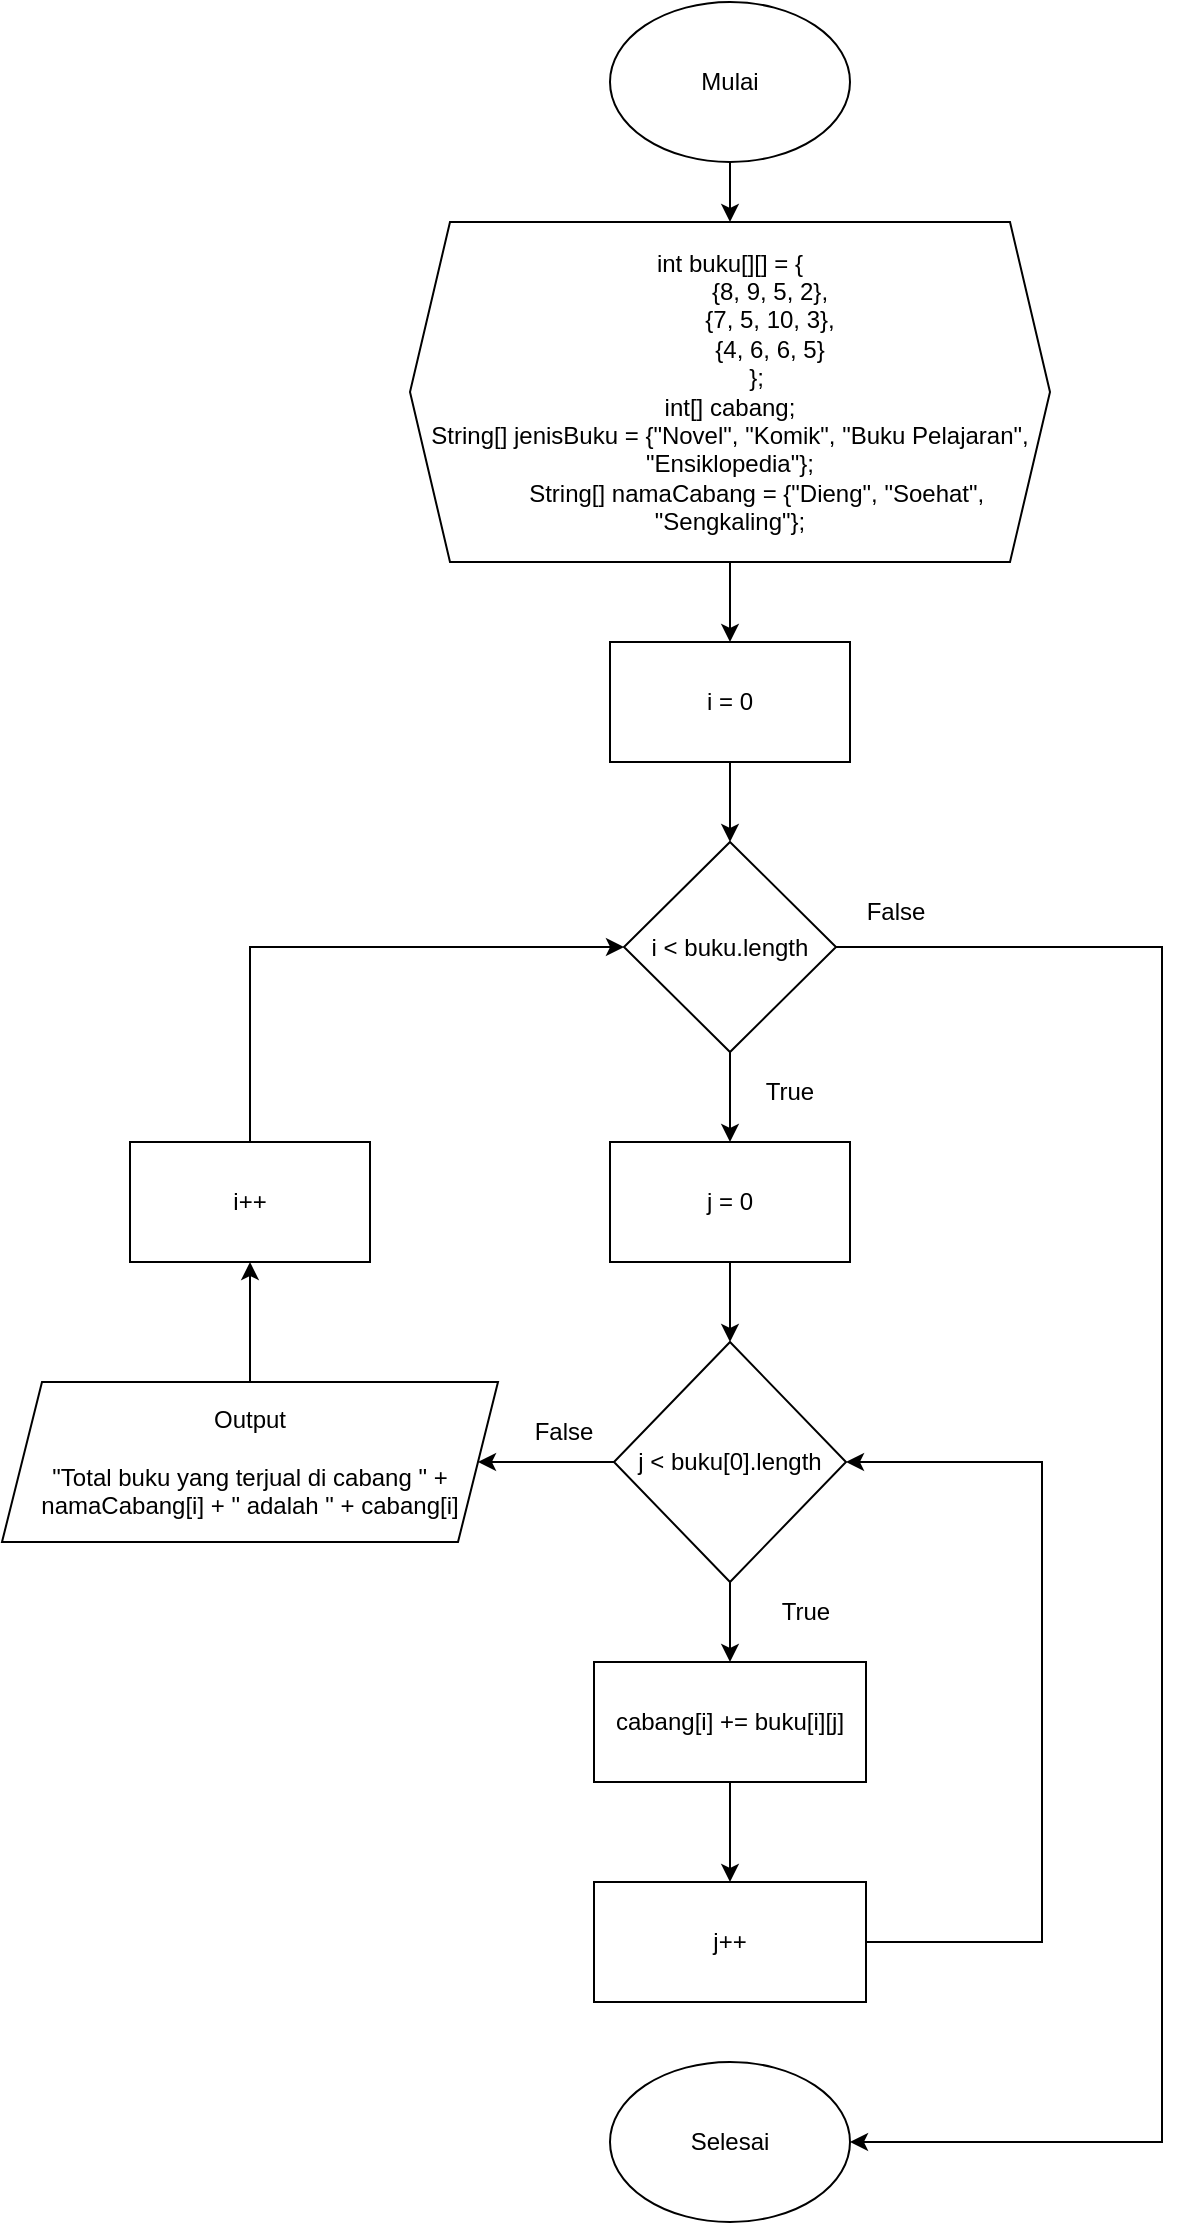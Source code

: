 <mxfile version="20.5.3" type="github" pages="2">
  <diagram id="BPicuB52Qrg6LvnHKMhH" name="No. 1">
    <mxGraphModel dx="1278" dy="481" grid="1" gridSize="10" guides="1" tooltips="1" connect="1" arrows="1" fold="1" page="1" pageScale="1" pageWidth="827" pageHeight="1169" math="0" shadow="0">
      <root>
        <mxCell id="0" />
        <mxCell id="1" parent="0" />
        <mxCell id="z7K-Ujg7IoMI-AG9SJaT-3" value="" style="edgeStyle=orthogonalEdgeStyle;rounded=0;orthogonalLoop=1;jettySize=auto;html=1;" edge="1" parent="1" source="z7K-Ujg7IoMI-AG9SJaT-1" target="z7K-Ujg7IoMI-AG9SJaT-2">
          <mxGeometry relative="1" as="geometry" />
        </mxCell>
        <mxCell id="z7K-Ujg7IoMI-AG9SJaT-1" value="Mulai" style="ellipse;whiteSpace=wrap;html=1;" vertex="1" parent="1">
          <mxGeometry x="354" y="30" width="120" height="80" as="geometry" />
        </mxCell>
        <mxCell id="seCFmgC-9JngxIVdRE2E-2" value="" style="edgeStyle=orthogonalEdgeStyle;rounded=0;orthogonalLoop=1;jettySize=auto;html=1;" edge="1" parent="1" source="z7K-Ujg7IoMI-AG9SJaT-2" target="seCFmgC-9JngxIVdRE2E-1">
          <mxGeometry relative="1" as="geometry" />
        </mxCell>
        <mxCell id="z7K-Ujg7IoMI-AG9SJaT-2" value="&lt;div&gt;int buku[][] = {&lt;/div&gt;&lt;div&gt;&amp;nbsp; &amp;nbsp; &amp;nbsp; &amp;nbsp; &amp;nbsp; &amp;nbsp; {8, 9, 5, 2},&lt;/div&gt;&lt;div&gt;&amp;nbsp; &amp;nbsp; &amp;nbsp; &amp;nbsp; &amp;nbsp; &amp;nbsp; {7, 5, 10, 3},&lt;/div&gt;&lt;div&gt;&amp;nbsp; &amp;nbsp; &amp;nbsp; &amp;nbsp; &amp;nbsp; &amp;nbsp; {4, 6, 6, 5}&lt;/div&gt;&lt;div&gt;&amp;nbsp; &amp;nbsp; &amp;nbsp; &amp;nbsp; };&lt;/div&gt;&lt;div&gt;int[] cabang;&lt;br&gt;&lt;/div&gt;&lt;div&gt;&lt;span style=&quot;background-color: initial;&quot;&gt;String[] jenisBuku = {&quot;Novel&quot;, &quot;Komik&quot;, &quot;Buku Pelajaran&quot;, &quot;Ensiklopedia&quot;};&lt;/span&gt;&lt;/div&gt;&lt;div&gt;&amp;nbsp; &amp;nbsp; &amp;nbsp; &amp;nbsp; String[] namaCabang = {&quot;Dieng&quot;, &quot;Soehat&quot;, &quot;Sengkaling&quot;};&lt;/div&gt;" style="shape=hexagon;perimeter=hexagonPerimeter2;whiteSpace=wrap;html=1;fixedSize=1;" vertex="1" parent="1">
          <mxGeometry x="254" y="140" width="320" height="170" as="geometry" />
        </mxCell>
        <mxCell id="seCFmgC-9JngxIVdRE2E-10" value="" style="edgeStyle=orthogonalEdgeStyle;rounded=0;orthogonalLoop=1;jettySize=auto;html=1;" edge="1" parent="1" source="seCFmgC-9JngxIVdRE2E-1" target="seCFmgC-9JngxIVdRE2E-9">
          <mxGeometry relative="1" as="geometry" />
        </mxCell>
        <mxCell id="seCFmgC-9JngxIVdRE2E-1" value="i = 0" style="whiteSpace=wrap;html=1;" vertex="1" parent="1">
          <mxGeometry x="354" y="350" width="120" height="60" as="geometry" />
        </mxCell>
        <mxCell id="seCFmgC-9JngxIVdRE2E-12" value="" style="edgeStyle=orthogonalEdgeStyle;rounded=0;orthogonalLoop=1;jettySize=auto;html=1;" edge="1" parent="1" source="seCFmgC-9JngxIVdRE2E-9" target="seCFmgC-9JngxIVdRE2E-11">
          <mxGeometry relative="1" as="geometry" />
        </mxCell>
        <mxCell id="seCFmgC-9JngxIVdRE2E-30" style="edgeStyle=orthogonalEdgeStyle;rounded=0;orthogonalLoop=1;jettySize=auto;html=1;exitX=1;exitY=0.5;exitDx=0;exitDy=0;entryX=1;entryY=0.5;entryDx=0;entryDy=0;" edge="1" parent="1" source="seCFmgC-9JngxIVdRE2E-9" target="seCFmgC-9JngxIVdRE2E-29">
          <mxGeometry relative="1" as="geometry">
            <Array as="points">
              <mxPoint x="630" y="503" />
              <mxPoint x="630" y="1100" />
            </Array>
          </mxGeometry>
        </mxCell>
        <mxCell id="seCFmgC-9JngxIVdRE2E-9" value="i &amp;lt; buku.length" style="rhombus;whiteSpace=wrap;html=1;" vertex="1" parent="1">
          <mxGeometry x="361" y="450" width="106" height="105" as="geometry" />
        </mxCell>
        <mxCell id="seCFmgC-9JngxIVdRE2E-14" value="" style="edgeStyle=orthogonalEdgeStyle;rounded=0;orthogonalLoop=1;jettySize=auto;html=1;" edge="1" parent="1" source="seCFmgC-9JngxIVdRE2E-11" target="seCFmgC-9JngxIVdRE2E-13">
          <mxGeometry relative="1" as="geometry" />
        </mxCell>
        <mxCell id="seCFmgC-9JngxIVdRE2E-11" value="j = 0" style="whiteSpace=wrap;html=1;" vertex="1" parent="1">
          <mxGeometry x="354" y="600" width="120" height="60" as="geometry" />
        </mxCell>
        <mxCell id="seCFmgC-9JngxIVdRE2E-17" value="" style="edgeStyle=orthogonalEdgeStyle;rounded=0;orthogonalLoop=1;jettySize=auto;html=1;" edge="1" parent="1" source="seCFmgC-9JngxIVdRE2E-13" target="seCFmgC-9JngxIVdRE2E-16">
          <mxGeometry relative="1" as="geometry" />
        </mxCell>
        <mxCell id="seCFmgC-9JngxIVdRE2E-24" value="" style="edgeStyle=orthogonalEdgeStyle;rounded=0;orthogonalLoop=1;jettySize=auto;html=1;" edge="1" parent="1" source="seCFmgC-9JngxIVdRE2E-13" target="seCFmgC-9JngxIVdRE2E-23">
          <mxGeometry relative="1" as="geometry" />
        </mxCell>
        <mxCell id="seCFmgC-9JngxIVdRE2E-13" value="j &amp;lt; buku[0].length" style="rhombus;whiteSpace=wrap;html=1;" vertex="1" parent="1">
          <mxGeometry x="356" y="700" width="116" height="120" as="geometry" />
        </mxCell>
        <mxCell id="seCFmgC-9JngxIVdRE2E-19" value="" style="edgeStyle=orthogonalEdgeStyle;rounded=0;orthogonalLoop=1;jettySize=auto;html=1;" edge="1" parent="1" source="seCFmgC-9JngxIVdRE2E-16" target="seCFmgC-9JngxIVdRE2E-18">
          <mxGeometry relative="1" as="geometry" />
        </mxCell>
        <mxCell id="seCFmgC-9JngxIVdRE2E-16" value="cabang[i] += buku[i][j]" style="whiteSpace=wrap;html=1;" vertex="1" parent="1">
          <mxGeometry x="346" y="860" width="136" height="60" as="geometry" />
        </mxCell>
        <mxCell id="seCFmgC-9JngxIVdRE2E-20" style="edgeStyle=orthogonalEdgeStyle;rounded=0;orthogonalLoop=1;jettySize=auto;html=1;exitX=1;exitY=0.5;exitDx=0;exitDy=0;entryX=1;entryY=0.5;entryDx=0;entryDy=0;" edge="1" parent="1" source="seCFmgC-9JngxIVdRE2E-18" target="seCFmgC-9JngxIVdRE2E-13">
          <mxGeometry relative="1" as="geometry">
            <Array as="points">
              <mxPoint x="570" y="1000" />
              <mxPoint x="570" y="760" />
            </Array>
          </mxGeometry>
        </mxCell>
        <mxCell id="seCFmgC-9JngxIVdRE2E-18" value="j++" style="whiteSpace=wrap;html=1;" vertex="1" parent="1">
          <mxGeometry x="346" y="970" width="136" height="60" as="geometry" />
        </mxCell>
        <mxCell id="seCFmgC-9JngxIVdRE2E-26" value="" style="edgeStyle=orthogonalEdgeStyle;rounded=0;orthogonalLoop=1;jettySize=auto;html=1;" edge="1" parent="1" source="seCFmgC-9JngxIVdRE2E-23" target="seCFmgC-9JngxIVdRE2E-25">
          <mxGeometry relative="1" as="geometry" />
        </mxCell>
        <mxCell id="seCFmgC-9JngxIVdRE2E-23" value="Output&lt;br&gt;&lt;br&gt;&quot;Total buku yang terjual di cabang &quot; + namaCabang[i] + &quot; adalah &quot; + cabang[i]" style="shape=parallelogram;perimeter=parallelogramPerimeter;whiteSpace=wrap;html=1;fixedSize=1;" vertex="1" parent="1">
          <mxGeometry x="50" y="720" width="248" height="80" as="geometry" />
        </mxCell>
        <mxCell id="seCFmgC-9JngxIVdRE2E-27" style="edgeStyle=orthogonalEdgeStyle;rounded=0;orthogonalLoop=1;jettySize=auto;html=1;exitX=0.5;exitY=0;exitDx=0;exitDy=0;entryX=0;entryY=0.5;entryDx=0;entryDy=0;" edge="1" parent="1" source="seCFmgC-9JngxIVdRE2E-25" target="seCFmgC-9JngxIVdRE2E-9">
          <mxGeometry relative="1" as="geometry" />
        </mxCell>
        <mxCell id="seCFmgC-9JngxIVdRE2E-25" value="i++" style="whiteSpace=wrap;html=1;" vertex="1" parent="1">
          <mxGeometry x="114" y="600" width="120" height="60" as="geometry" />
        </mxCell>
        <mxCell id="seCFmgC-9JngxIVdRE2E-29" value="Selesai" style="ellipse;whiteSpace=wrap;html=1;" vertex="1" parent="1">
          <mxGeometry x="354" y="1060" width="120" height="80" as="geometry" />
        </mxCell>
        <mxCell id="rts_mOyHCIjA2TNUtebg-1" value="True" style="text;html=1;strokeColor=none;fillColor=none;align=center;verticalAlign=middle;whiteSpace=wrap;rounded=0;" vertex="1" parent="1">
          <mxGeometry x="414" y="560" width="60" height="30" as="geometry" />
        </mxCell>
        <mxCell id="rts_mOyHCIjA2TNUtebg-2" value="True" style="text;html=1;strokeColor=none;fillColor=none;align=center;verticalAlign=middle;whiteSpace=wrap;rounded=0;" vertex="1" parent="1">
          <mxGeometry x="422" y="820" width="60" height="30" as="geometry" />
        </mxCell>
        <mxCell id="rts_mOyHCIjA2TNUtebg-3" value="False" style="text;html=1;strokeColor=none;fillColor=none;align=center;verticalAlign=middle;whiteSpace=wrap;rounded=0;" vertex="1" parent="1">
          <mxGeometry x="467" y="470" width="60" height="30" as="geometry" />
        </mxCell>
        <mxCell id="rts_mOyHCIjA2TNUtebg-4" value="False" style="text;html=1;strokeColor=none;fillColor=none;align=center;verticalAlign=middle;whiteSpace=wrap;rounded=0;" vertex="1" parent="1">
          <mxGeometry x="301" y="730" width="60" height="30" as="geometry" />
        </mxCell>
      </root>
    </mxGraphModel>
  </diagram>
  <diagram id="xPt55A5_9RqWsZ0uqhfl" name="No. 2">
    <mxGraphModel dx="1278" dy="2819" grid="1" gridSize="10" guides="1" tooltips="1" connect="1" arrows="1" fold="1" page="1" pageScale="1" pageWidth="827" pageHeight="1169" math="0" shadow="0">
      <root>
        <mxCell id="0" />
        <mxCell id="1" parent="0" />
        <mxCell id="E98cyiv-uPxOJjJtd0V5-63" value="" style="edgeStyle=orthogonalEdgeStyle;rounded=0;orthogonalLoop=1;jettySize=auto;html=1;" parent="1" source="E98cyiv-uPxOJjJtd0V5-1" target="E98cyiv-uPxOJjJtd0V5-62" edge="1">
          <mxGeometry relative="1" as="geometry" />
        </mxCell>
        <mxCell id="E98cyiv-uPxOJjJtd0V5-1" value="Mulai" style="ellipse;whiteSpace=wrap;html=1;" parent="1" vertex="1">
          <mxGeometry x="184.25" y="-2320" width="106" height="70" as="geometry" />
        </mxCell>
        <mxCell id="E98cyiv-uPxOJjJtd0V5-5" value="" style="edgeStyle=orthogonalEdgeStyle;rounded=0;orthogonalLoop=1;jettySize=auto;html=1;" parent="1" target="E98cyiv-uPxOJjJtd0V5-4" edge="1" source="E98cyiv-uPxOJjJtd0V5-62">
          <mxGeometry relative="1" as="geometry">
            <mxPoint x="238" y="-1997" as="sourcePoint" />
          </mxGeometry>
        </mxCell>
        <mxCell id="E98cyiv-uPxOJjJtd0V5-7" value="" style="edgeStyle=orthogonalEdgeStyle;rounded=0;orthogonalLoop=1;jettySize=auto;html=1;" parent="1" source="E98cyiv-uPxOJjJtd0V5-4" target="E98cyiv-uPxOJjJtd0V5-6" edge="1">
          <mxGeometry relative="1" as="geometry" />
        </mxCell>
        <mxCell id="E98cyiv-uPxOJjJtd0V5-4" value="i = 0" style="whiteSpace=wrap;html=1;" parent="1" vertex="1">
          <mxGeometry x="178" y="-2040" width="120" height="60" as="geometry" />
        </mxCell>
        <mxCell id="E98cyiv-uPxOJjJtd0V5-9" value="" style="edgeStyle=orthogonalEdgeStyle;rounded=0;orthogonalLoop=1;jettySize=auto;html=1;" parent="1" source="E98cyiv-uPxOJjJtd0V5-6" target="E98cyiv-uPxOJjJtd0V5-8" edge="1">
          <mxGeometry relative="1" as="geometry" />
        </mxCell>
        <mxCell id="E98cyiv-uPxOJjJtd0V5-59" value="" style="edgeStyle=orthogonalEdgeStyle;rounded=0;orthogonalLoop=1;jettySize=auto;html=1;" parent="1" source="E98cyiv-uPxOJjJtd0V5-6" target="E98cyiv-uPxOJjJtd0V5-58" edge="1">
          <mxGeometry relative="1" as="geometry">
            <Array as="points">
              <mxPoint x="44" y="-1890" />
              <mxPoint x="44" y="-940" />
            </Array>
          </mxGeometry>
        </mxCell>
        <mxCell id="E98cyiv-uPxOJjJtd0V5-6" value="i &amp;lt; buku.length" style="rhombus;whiteSpace=wrap;html=1;" parent="1" vertex="1">
          <mxGeometry x="190" y="-1940" width="96" height="100" as="geometry" />
        </mxCell>
        <mxCell id="E98cyiv-uPxOJjJtd0V5-11" value="" style="edgeStyle=orthogonalEdgeStyle;rounded=0;orthogonalLoop=1;jettySize=auto;html=1;" parent="1" source="E98cyiv-uPxOJjJtd0V5-8" target="E98cyiv-uPxOJjJtd0V5-10" edge="1">
          <mxGeometry relative="1" as="geometry" />
        </mxCell>
        <mxCell id="E98cyiv-uPxOJjJtd0V5-8" value="j = 0" style="whiteSpace=wrap;html=1;" parent="1" vertex="1">
          <mxGeometry x="178" y="-1790" width="120" height="60" as="geometry" />
        </mxCell>
        <mxCell id="E98cyiv-uPxOJjJtd0V5-15" value="" style="edgeStyle=orthogonalEdgeStyle;rounded=0;orthogonalLoop=1;jettySize=auto;html=1;" parent="1" source="E98cyiv-uPxOJjJtd0V5-10" target="E98cyiv-uPxOJjJtd0V5-14" edge="1">
          <mxGeometry relative="1" as="geometry" />
        </mxCell>
        <mxCell id="E98cyiv-uPxOJjJtd0V5-55" value="" style="edgeStyle=orthogonalEdgeStyle;rounded=0;orthogonalLoop=1;jettySize=auto;html=1;" parent="1" source="E98cyiv-uPxOJjJtd0V5-10" target="E98cyiv-uPxOJjJtd0V5-54" edge="1">
          <mxGeometry relative="1" as="geometry" />
        </mxCell>
        <mxCell id="E98cyiv-uPxOJjJtd0V5-10" value="j &amp;lt; buku[0].length" style="rhombus;whiteSpace=wrap;html=1;" parent="1" vertex="1">
          <mxGeometry x="185" y="-1690" width="106" height="110" as="geometry" />
        </mxCell>
        <mxCell id="E98cyiv-uPxOJjJtd0V5-17" value="" style="edgeStyle=orthogonalEdgeStyle;rounded=0;orthogonalLoop=1;jettySize=auto;html=1;" parent="1" source="E98cyiv-uPxOJjJtd0V5-14" target="E98cyiv-uPxOJjJtd0V5-16" edge="1">
          <mxGeometry relative="1" as="geometry" />
        </mxCell>
        <mxCell id="E98cyiv-uPxOJjJtd0V5-14" value="switch(j)" style="whiteSpace=wrap;html=1;" parent="1" vertex="1">
          <mxGeometry x="178" y="-1540" width="120" height="60" as="geometry" />
        </mxCell>
        <mxCell id="E98cyiv-uPxOJjJtd0V5-19" value="" style="edgeStyle=orthogonalEdgeStyle;rounded=0;orthogonalLoop=1;jettySize=auto;html=1;" parent="1" source="E98cyiv-uPxOJjJtd0V5-16" target="E98cyiv-uPxOJjJtd0V5-18" edge="1">
          <mxGeometry relative="1" as="geometry" />
        </mxCell>
        <mxCell id="E98cyiv-uPxOJjJtd0V5-25" value="" style="edgeStyle=orthogonalEdgeStyle;rounded=0;orthogonalLoop=1;jettySize=auto;html=1;" parent="1" source="E98cyiv-uPxOJjJtd0V5-16" target="E98cyiv-uPxOJjJtd0V5-24" edge="1">
          <mxGeometry relative="1" as="geometry" />
        </mxCell>
        <mxCell id="E98cyiv-uPxOJjJtd0V5-16" value="case 0" style="rhombus;whiteSpace=wrap;html=1;" parent="1" vertex="1">
          <mxGeometry x="198" y="-1440" width="80" height="80" as="geometry" />
        </mxCell>
        <mxCell id="E98cyiv-uPxOJjJtd0V5-21" value="" style="edgeStyle=orthogonalEdgeStyle;rounded=0;orthogonalLoop=1;jettySize=auto;html=1;" parent="1" source="E98cyiv-uPxOJjJtd0V5-18" target="E98cyiv-uPxOJjJtd0V5-20" edge="1">
          <mxGeometry relative="1" as="geometry" />
        </mxCell>
        <mxCell id="E98cyiv-uPxOJjJtd0V5-27" value="" style="edgeStyle=orthogonalEdgeStyle;rounded=0;orthogonalLoop=1;jettySize=auto;html=1;" parent="1" source="E98cyiv-uPxOJjJtd0V5-18" target="E98cyiv-uPxOJjJtd0V5-26" edge="1">
          <mxGeometry relative="1" as="geometry" />
        </mxCell>
        <mxCell id="E98cyiv-uPxOJjJtd0V5-18" value="case 1" style="rhombus;whiteSpace=wrap;html=1;" parent="1" vertex="1">
          <mxGeometry x="358" y="-1440" width="80" height="80" as="geometry" />
        </mxCell>
        <mxCell id="E98cyiv-uPxOJjJtd0V5-23" value="" style="edgeStyle=orthogonalEdgeStyle;rounded=0;orthogonalLoop=1;jettySize=auto;html=1;" parent="1" source="E98cyiv-uPxOJjJtd0V5-20" target="E98cyiv-uPxOJjJtd0V5-22" edge="1">
          <mxGeometry relative="1" as="geometry" />
        </mxCell>
        <mxCell id="E98cyiv-uPxOJjJtd0V5-29" value="" style="edgeStyle=orthogonalEdgeStyle;rounded=0;orthogonalLoop=1;jettySize=auto;html=1;" parent="1" source="E98cyiv-uPxOJjJtd0V5-20" target="E98cyiv-uPxOJjJtd0V5-28" edge="1">
          <mxGeometry relative="1" as="geometry" />
        </mxCell>
        <mxCell id="E98cyiv-uPxOJjJtd0V5-20" value="case 2" style="rhombus;whiteSpace=wrap;html=1;" parent="1" vertex="1">
          <mxGeometry x="518" y="-1440" width="80" height="80" as="geometry" />
        </mxCell>
        <mxCell id="E98cyiv-uPxOJjJtd0V5-31" value="" style="edgeStyle=orthogonalEdgeStyle;rounded=0;orthogonalLoop=1;jettySize=auto;html=1;" parent="1" source="E98cyiv-uPxOJjJtd0V5-22" target="E98cyiv-uPxOJjJtd0V5-30" edge="1">
          <mxGeometry relative="1" as="geometry" />
        </mxCell>
        <mxCell id="E98cyiv-uPxOJjJtd0V5-22" value="case 3" style="rhombus;whiteSpace=wrap;html=1;" parent="1" vertex="1">
          <mxGeometry x="678" y="-1440" width="80" height="80" as="geometry" />
        </mxCell>
        <mxCell id="E98cyiv-uPxOJjJtd0V5-33" value="" style="edgeStyle=orthogonalEdgeStyle;rounded=0;orthogonalLoop=1;jettySize=auto;html=1;" parent="1" source="E98cyiv-uPxOJjJtd0V5-24" target="E98cyiv-uPxOJjJtd0V5-32" edge="1">
          <mxGeometry relative="1" as="geometry" />
        </mxCell>
        <mxCell id="E98cyiv-uPxOJjJtd0V5-24" value="totalNovel += buku[i][j]" style="whiteSpace=wrap;html=1;" parent="1" vertex="1">
          <mxGeometry x="170" y="-1320" width="136" height="60" as="geometry" />
        </mxCell>
        <mxCell id="E98cyiv-uPxOJjJtd0V5-36" value="" style="edgeStyle=orthogonalEdgeStyle;rounded=0;orthogonalLoop=1;jettySize=auto;html=1;" parent="1" source="E98cyiv-uPxOJjJtd0V5-26" target="E98cyiv-uPxOJjJtd0V5-35" edge="1">
          <mxGeometry relative="1" as="geometry" />
        </mxCell>
        <mxCell id="E98cyiv-uPxOJjJtd0V5-26" value="totalKomik += buku[i][j]" style="whiteSpace=wrap;html=1;" parent="1" vertex="1">
          <mxGeometry x="330" y="-1320" width="136" height="60" as="geometry" />
        </mxCell>
        <mxCell id="E98cyiv-uPxOJjJtd0V5-38" value="" style="edgeStyle=orthogonalEdgeStyle;rounded=0;orthogonalLoop=1;jettySize=auto;html=1;" parent="1" source="E98cyiv-uPxOJjJtd0V5-28" target="E98cyiv-uPxOJjJtd0V5-37" edge="1">
          <mxGeometry relative="1" as="geometry" />
        </mxCell>
        <mxCell id="E98cyiv-uPxOJjJtd0V5-28" value="totalPelajaran += buku[i][j]" style="whiteSpace=wrap;html=1;" parent="1" vertex="1">
          <mxGeometry x="480" y="-1320" width="156" height="60" as="geometry" />
        </mxCell>
        <mxCell id="E98cyiv-uPxOJjJtd0V5-40" value="" style="edgeStyle=orthogonalEdgeStyle;rounded=0;orthogonalLoop=1;jettySize=auto;html=1;" parent="1" source="E98cyiv-uPxOJjJtd0V5-30" target="E98cyiv-uPxOJjJtd0V5-39" edge="1">
          <mxGeometry relative="1" as="geometry" />
        </mxCell>
        <mxCell id="E98cyiv-uPxOJjJtd0V5-30" value="totalEnsiklopedia += buku[i][j]" style="whiteSpace=wrap;html=1;" parent="1" vertex="1">
          <mxGeometry x="651" y="-1320" width="133" height="60" as="geometry" />
        </mxCell>
        <mxCell id="E98cyiv-uPxOJjJtd0V5-48" style="edgeStyle=orthogonalEdgeStyle;rounded=0;orthogonalLoop=1;jettySize=auto;html=1;exitX=0.5;exitY=1;exitDx=0;exitDy=0;entryX=0.5;entryY=0;entryDx=0;entryDy=0;" parent="1" source="E98cyiv-uPxOJjJtd0V5-32" target="E98cyiv-uPxOJjJtd0V5-45" edge="1">
          <mxGeometry relative="1" as="geometry" />
        </mxCell>
        <mxCell id="E98cyiv-uPxOJjJtd0V5-32" value="break" style="whiteSpace=wrap;html=1;" parent="1" vertex="1">
          <mxGeometry x="178" y="-1234" width="120" height="60" as="geometry" />
        </mxCell>
        <mxCell id="E98cyiv-uPxOJjJtd0V5-49" style="edgeStyle=orthogonalEdgeStyle;rounded=0;orthogonalLoop=1;jettySize=auto;html=1;exitX=0.5;exitY=1;exitDx=0;exitDy=0;" parent="1" source="E98cyiv-uPxOJjJtd0V5-35" target="E98cyiv-uPxOJjJtd0V5-45" edge="1">
          <mxGeometry relative="1" as="geometry">
            <Array as="points">
              <mxPoint x="398" y="-1150" />
              <mxPoint x="238" y="-1150" />
            </Array>
          </mxGeometry>
        </mxCell>
        <mxCell id="E98cyiv-uPxOJjJtd0V5-35" value="break" style="whiteSpace=wrap;html=1;" parent="1" vertex="1">
          <mxGeometry x="338" y="-1234" width="120" height="60" as="geometry" />
        </mxCell>
        <mxCell id="E98cyiv-uPxOJjJtd0V5-50" style="edgeStyle=orthogonalEdgeStyle;rounded=0;orthogonalLoop=1;jettySize=auto;html=1;exitX=0.5;exitY=1;exitDx=0;exitDy=0;" parent="1" source="E98cyiv-uPxOJjJtd0V5-37" target="E98cyiv-uPxOJjJtd0V5-45" edge="1">
          <mxGeometry relative="1" as="geometry">
            <Array as="points">
              <mxPoint x="558" y="-1130" />
              <mxPoint x="238" y="-1130" />
            </Array>
          </mxGeometry>
        </mxCell>
        <mxCell id="E98cyiv-uPxOJjJtd0V5-37" value="break" style="whiteSpace=wrap;html=1;" parent="1" vertex="1">
          <mxGeometry x="498" y="-1234" width="120" height="60" as="geometry" />
        </mxCell>
        <mxCell id="E98cyiv-uPxOJjJtd0V5-51" style="edgeStyle=orthogonalEdgeStyle;rounded=0;orthogonalLoop=1;jettySize=auto;html=1;exitX=0.5;exitY=1;exitDx=0;exitDy=0;" parent="1" source="E98cyiv-uPxOJjJtd0V5-39" target="E98cyiv-uPxOJjJtd0V5-45" edge="1">
          <mxGeometry relative="1" as="geometry">
            <Array as="points">
              <mxPoint x="718" y="-1110" />
              <mxPoint x="238" y="-1110" />
            </Array>
          </mxGeometry>
        </mxCell>
        <mxCell id="E98cyiv-uPxOJjJtd0V5-39" value="break" style="whiteSpace=wrap;html=1;" parent="1" vertex="1">
          <mxGeometry x="658" y="-1234" width="120" height="60" as="geometry" />
        </mxCell>
        <mxCell id="E98cyiv-uPxOJjJtd0V5-56" style="edgeStyle=orthogonalEdgeStyle;rounded=0;orthogonalLoop=1;jettySize=auto;html=1;exitX=0;exitY=0.5;exitDx=0;exitDy=0;entryX=0;entryY=0.5;entryDx=0;entryDy=0;" parent="1" source="E98cyiv-uPxOJjJtd0V5-45" target="E98cyiv-uPxOJjJtd0V5-10" edge="1">
          <mxGeometry relative="1" as="geometry">
            <Array as="points">
              <mxPoint x="124" y="-1050" />
              <mxPoint x="124" y="-1635" />
            </Array>
          </mxGeometry>
        </mxCell>
        <mxCell id="E98cyiv-uPxOJjJtd0V5-45" value="j++" style="rounded=0;whiteSpace=wrap;html=1;" parent="1" vertex="1">
          <mxGeometry x="180" y="-1080" width="116" height="60" as="geometry" />
        </mxCell>
        <mxCell id="E98cyiv-uPxOJjJtd0V5-57" style="edgeStyle=orthogonalEdgeStyle;rounded=0;orthogonalLoop=1;jettySize=auto;html=1;exitX=0.5;exitY=0;exitDx=0;exitDy=0;entryX=1;entryY=0.5;entryDx=0;entryDy=0;" parent="1" source="E98cyiv-uPxOJjJtd0V5-54" target="E98cyiv-uPxOJjJtd0V5-6" edge="1">
          <mxGeometry relative="1" as="geometry" />
        </mxCell>
        <mxCell id="E98cyiv-uPxOJjJtd0V5-54" value="i++" style="whiteSpace=wrap;html=1;" parent="1" vertex="1">
          <mxGeometry x="364" y="-1790" width="120" height="60" as="geometry" />
        </mxCell>
        <mxCell id="E98cyiv-uPxOJjJtd0V5-61" value="" style="edgeStyle=orthogonalEdgeStyle;rounded=0;orthogonalLoop=1;jettySize=auto;html=1;" parent="1" source="E98cyiv-uPxOJjJtd0V5-58" target="E98cyiv-uPxOJjJtd0V5-60" edge="1">
          <mxGeometry relative="1" as="geometry" />
        </mxCell>
        <mxCell id="E98cyiv-uPxOJjJtd0V5-58" value="pemasukan = &lt;br&gt;(totalNovel*novel) + (totalKomik*komik) + (totalPelajaran*pelajaran) + (totalEnsiklopedia*ensiklopedia)" style="whiteSpace=wrap;html=1;" parent="1" vertex="1">
          <mxGeometry x="180" y="-980" width="334" height="80" as="geometry" />
        </mxCell>
        <mxCell id="gEQnVwdyMUHfXV-ICCYp-2" value="" style="edgeStyle=orthogonalEdgeStyle;rounded=0;orthogonalLoop=1;jettySize=auto;html=1;" edge="1" parent="1" source="E98cyiv-uPxOJjJtd0V5-60" target="gEQnVwdyMUHfXV-ICCYp-1">
          <mxGeometry relative="1" as="geometry" />
        </mxCell>
        <mxCell id="E98cyiv-uPxOJjJtd0V5-60" value="output&lt;br&gt;&lt;br&gt;&quot;Total pemasukan seluruh cabang Togamas: Rp&quot; + pemasukan" style="shape=parallelogram;perimeter=parallelogramPerimeter;whiteSpace=wrap;html=1;fixedSize=1;" parent="1" vertex="1">
          <mxGeometry x="231.75" y="-870" width="230.5" height="120" as="geometry" />
        </mxCell>
        <mxCell id="E98cyiv-uPxOJjJtd0V5-62" value="int buku[][] = {&lt;br&gt;{8, 9, 5, 2},&lt;br&gt;{7, 5, 10, 3},&lt;br&gt;{4, 6, 6, 5}&lt;br&gt;};&lt;br&gt;int novel = 40000, komik = 28000, pelajaran = 60000, ensiklopedia = 75000, totalNovel = 0, totalKomik = 0, totalPelajaran = 0, totalEnsiklopedia = 0, pemasukan = 0;" style="shape=hexagon;perimeter=hexagonPerimeter2;whiteSpace=wrap;html=1;fixedSize=1;" parent="1" vertex="1">
          <mxGeometry x="63" y="-2207" width="350" height="130" as="geometry" />
        </mxCell>
        <mxCell id="gEQnVwdyMUHfXV-ICCYp-1" value="Selesai" style="ellipse;whiteSpace=wrap;html=1;" vertex="1" parent="1">
          <mxGeometry x="287" y="-710" width="120" height="60" as="geometry" />
        </mxCell>
        <mxCell id="WK_z1fnP6A3RwWIid02G-1" value="True" style="text;html=1;strokeColor=none;fillColor=none;align=center;verticalAlign=middle;whiteSpace=wrap;rounded=0;" vertex="1" parent="1">
          <mxGeometry x="238" y="-1840" width="60" height="30" as="geometry" />
        </mxCell>
        <mxCell id="WK_z1fnP6A3RwWIid02G-2" value="True" style="text;html=1;strokeColor=none;fillColor=none;align=center;verticalAlign=middle;whiteSpace=wrap;rounded=0;" vertex="1" parent="1">
          <mxGeometry x="238" y="-1580" width="60" height="30" as="geometry" />
        </mxCell>
        <mxCell id="WK_z1fnP6A3RwWIid02G-3" value="True" style="text;html=1;strokeColor=none;fillColor=none;align=center;verticalAlign=middle;whiteSpace=wrap;rounded=0;" vertex="1" parent="1">
          <mxGeometry x="238" y="-1360" width="60" height="30" as="geometry" />
        </mxCell>
        <mxCell id="WK_z1fnP6A3RwWIid02G-4" value="True" style="text;html=1;strokeColor=none;fillColor=none;align=center;verticalAlign=middle;whiteSpace=wrap;rounded=0;" vertex="1" parent="1">
          <mxGeometry x="402.25" y="-1360" width="60" height="30" as="geometry" />
        </mxCell>
        <mxCell id="WK_z1fnP6A3RwWIid02G-6" value="True" style="text;html=1;strokeColor=none;fillColor=none;align=center;verticalAlign=middle;whiteSpace=wrap;rounded=0;" vertex="1" parent="1">
          <mxGeometry x="558" y="-1360" width="60" height="30" as="geometry" />
        </mxCell>
        <mxCell id="WK_z1fnP6A3RwWIid02G-7" value="True" style="text;html=1;strokeColor=none;fillColor=none;align=center;verticalAlign=middle;whiteSpace=wrap;rounded=0;" vertex="1" parent="1">
          <mxGeometry x="718" y="-1360" width="60" height="30" as="geometry" />
        </mxCell>
        <mxCell id="WK_z1fnP6A3RwWIid02G-8" value="False" style="text;html=1;strokeColor=none;fillColor=none;align=center;verticalAlign=middle;whiteSpace=wrap;rounded=0;" vertex="1" parent="1">
          <mxGeometry x="130" y="-1920" width="60" height="30" as="geometry" />
        </mxCell>
        <mxCell id="WK_z1fnP6A3RwWIid02G-9" value="False" style="text;html=1;strokeColor=none;fillColor=none;align=center;verticalAlign=middle;whiteSpace=wrap;rounded=0;" vertex="1" parent="1">
          <mxGeometry x="291" y="-1670" width="60" height="30" as="geometry" />
        </mxCell>
        <mxCell id="WK_z1fnP6A3RwWIid02G-10" value="False" style="text;html=1;strokeColor=none;fillColor=none;align=center;verticalAlign=middle;whiteSpace=wrap;rounded=0;" vertex="1" parent="1">
          <mxGeometry x="278" y="-1430" width="60" height="30" as="geometry" />
        </mxCell>
        <mxCell id="WK_z1fnP6A3RwWIid02G-11" value="False" style="text;html=1;strokeColor=none;fillColor=none;align=center;verticalAlign=middle;whiteSpace=wrap;rounded=0;" vertex="1" parent="1">
          <mxGeometry x="438" y="-1430" width="60" height="30" as="geometry" />
        </mxCell>
        <mxCell id="WK_z1fnP6A3RwWIid02G-12" value="False" style="text;html=1;strokeColor=none;fillColor=none;align=center;verticalAlign=middle;whiteSpace=wrap;rounded=0;" vertex="1" parent="1">
          <mxGeometry x="598" y="-1430" width="60" height="30" as="geometry" />
        </mxCell>
      </root>
    </mxGraphModel>
  </diagram>
</mxfile>
